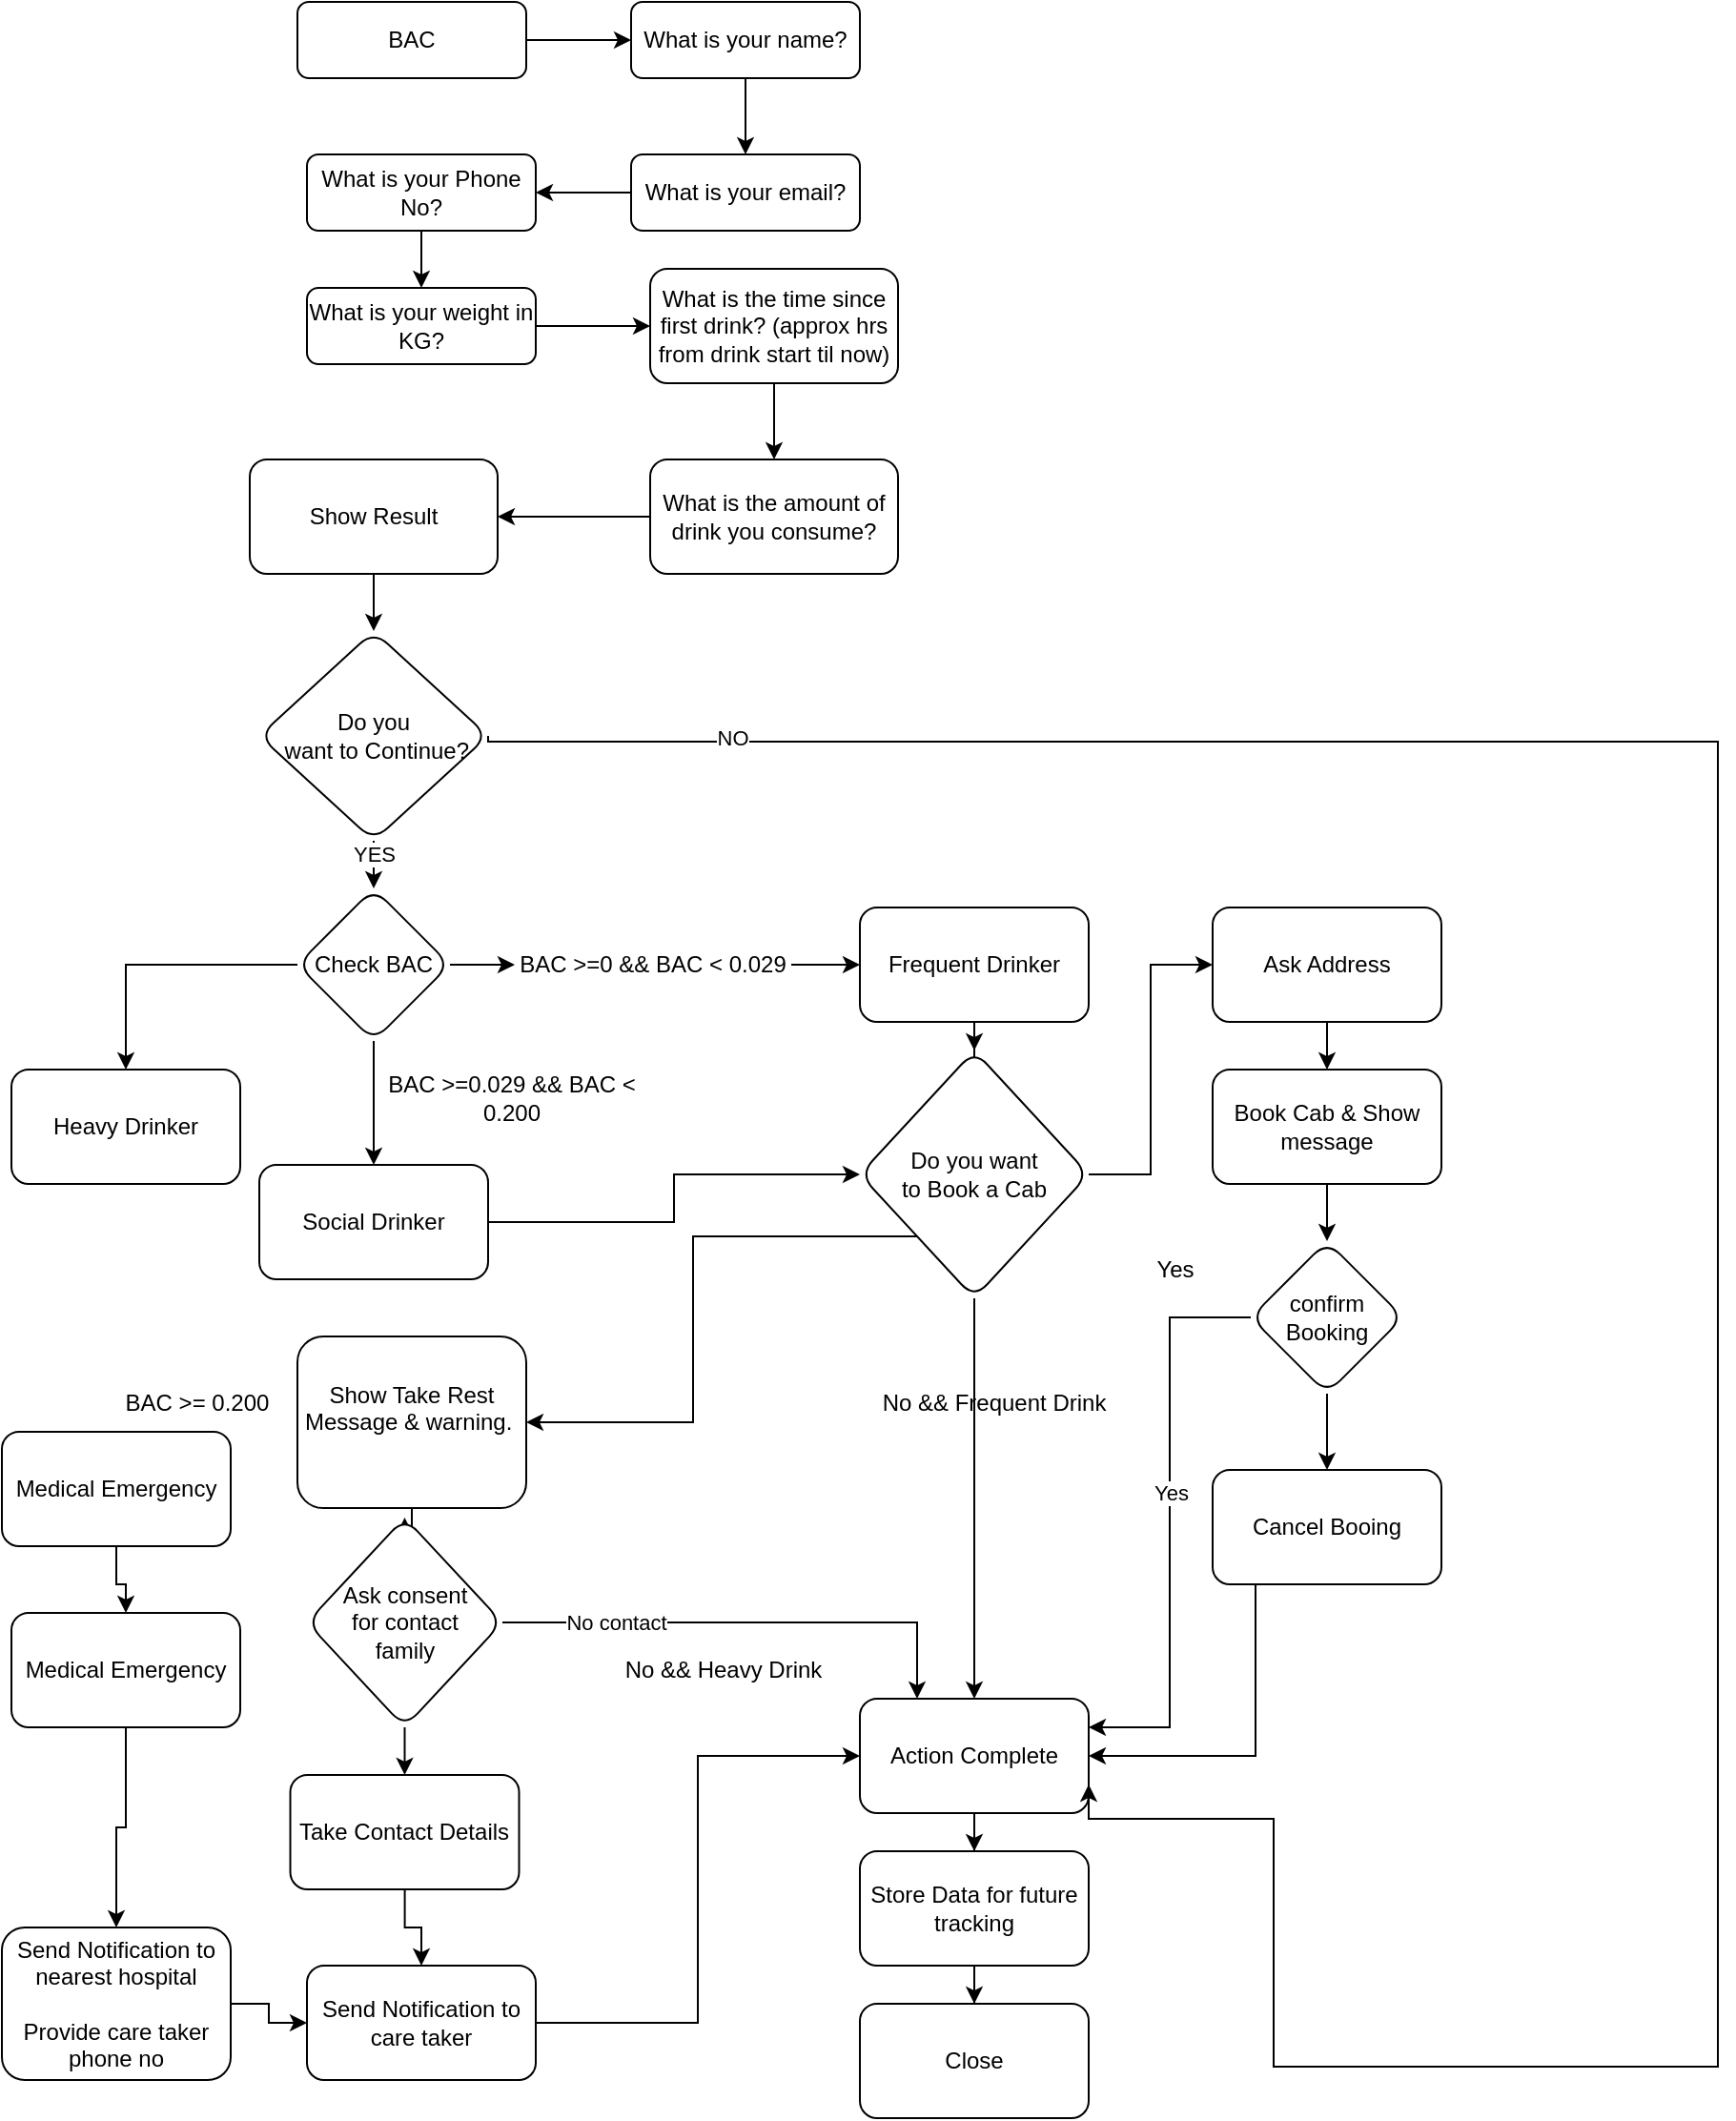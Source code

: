 <mxfile version="21.6.7" type="github">
  <diagram id="C5RBs43oDa-KdzZeNtuy" name="Page-1">
    <mxGraphModel dx="780" dy="410" grid="1" gridSize="10" guides="1" tooltips="1" connect="1" arrows="1" fold="1" page="1" pageScale="1" pageWidth="827" pageHeight="1169" math="0" shadow="0">
      <root>
        <mxCell id="WIyWlLk6GJQsqaUBKTNV-0" />
        <mxCell id="WIyWlLk6GJQsqaUBKTNV-1" parent="WIyWlLk6GJQsqaUBKTNV-0" />
        <mxCell id="RyZNCgzlQGEo0C-rfPGr-2" value="" style="edgeStyle=orthogonalEdgeStyle;rounded=0;orthogonalLoop=1;jettySize=auto;html=1;" parent="WIyWlLk6GJQsqaUBKTNV-1" source="RyZNCgzlQGEo0C-rfPGr-0" target="RyZNCgzlQGEo0C-rfPGr-1" edge="1">
          <mxGeometry relative="1" as="geometry" />
        </mxCell>
        <mxCell id="RyZNCgzlQGEo0C-rfPGr-0" value="BAC" style="rounded=1;whiteSpace=wrap;html=1;fontSize=12;glass=0;strokeWidth=1;shadow=0;" parent="WIyWlLk6GJQsqaUBKTNV-1" vertex="1">
          <mxGeometry x="155" y="40" width="120" height="40" as="geometry" />
        </mxCell>
        <mxCell id="RyZNCgzlQGEo0C-rfPGr-6" value="" style="edgeStyle=orthogonalEdgeStyle;rounded=0;orthogonalLoop=1;jettySize=auto;html=1;" parent="WIyWlLk6GJQsqaUBKTNV-1" source="RyZNCgzlQGEo0C-rfPGr-1" target="RyZNCgzlQGEo0C-rfPGr-5" edge="1">
          <mxGeometry relative="1" as="geometry" />
        </mxCell>
        <mxCell id="RyZNCgzlQGEo0C-rfPGr-1" value="What is your name?" style="rounded=1;whiteSpace=wrap;html=1;fontSize=12;glass=0;strokeWidth=1;shadow=0;" parent="WIyWlLk6GJQsqaUBKTNV-1" vertex="1">
          <mxGeometry x="330" y="40" width="120" height="40" as="geometry" />
        </mxCell>
        <mxCell id="RyZNCgzlQGEo0C-rfPGr-8" value="" style="edgeStyle=orthogonalEdgeStyle;rounded=0;orthogonalLoop=1;jettySize=auto;html=1;" parent="WIyWlLk6GJQsqaUBKTNV-1" source="RyZNCgzlQGEo0C-rfPGr-5" target="RyZNCgzlQGEo0C-rfPGr-7" edge="1">
          <mxGeometry relative="1" as="geometry" />
        </mxCell>
        <mxCell id="RyZNCgzlQGEo0C-rfPGr-5" value="What is your email?" style="rounded=1;whiteSpace=wrap;html=1;fontSize=12;glass=0;strokeWidth=1;shadow=0;" parent="WIyWlLk6GJQsqaUBKTNV-1" vertex="1">
          <mxGeometry x="330" y="120" width="120" height="40" as="geometry" />
        </mxCell>
        <mxCell id="RyZNCgzlQGEo0C-rfPGr-10" value="" style="edgeStyle=orthogonalEdgeStyle;rounded=0;orthogonalLoop=1;jettySize=auto;html=1;" parent="WIyWlLk6GJQsqaUBKTNV-1" source="RyZNCgzlQGEo0C-rfPGr-7" target="RyZNCgzlQGEo0C-rfPGr-9" edge="1">
          <mxGeometry relative="1" as="geometry" />
        </mxCell>
        <mxCell id="RyZNCgzlQGEo0C-rfPGr-7" value="What is your Phone No?" style="rounded=1;whiteSpace=wrap;html=1;fontSize=12;glass=0;strokeWidth=1;shadow=0;" parent="WIyWlLk6GJQsqaUBKTNV-1" vertex="1">
          <mxGeometry x="160" y="120" width="120" height="40" as="geometry" />
        </mxCell>
        <mxCell id="RyZNCgzlQGEo0C-rfPGr-12" value="" style="edgeStyle=orthogonalEdgeStyle;rounded=0;orthogonalLoop=1;jettySize=auto;html=1;" parent="WIyWlLk6GJQsqaUBKTNV-1" source="RyZNCgzlQGEo0C-rfPGr-9" target="RyZNCgzlQGEo0C-rfPGr-11" edge="1">
          <mxGeometry relative="1" as="geometry" />
        </mxCell>
        <mxCell id="RyZNCgzlQGEo0C-rfPGr-9" value="What is your weight in KG?" style="rounded=1;whiteSpace=wrap;html=1;fontSize=12;glass=0;strokeWidth=1;shadow=0;" parent="WIyWlLk6GJQsqaUBKTNV-1" vertex="1">
          <mxGeometry x="160" y="190" width="120" height="40" as="geometry" />
        </mxCell>
        <mxCell id="RyZNCgzlQGEo0C-rfPGr-14" value="" style="edgeStyle=orthogonalEdgeStyle;rounded=0;orthogonalLoop=1;jettySize=auto;html=1;" parent="WIyWlLk6GJQsqaUBKTNV-1" source="RyZNCgzlQGEo0C-rfPGr-11" target="RyZNCgzlQGEo0C-rfPGr-13" edge="1">
          <mxGeometry relative="1" as="geometry" />
        </mxCell>
        <mxCell id="RyZNCgzlQGEo0C-rfPGr-11" value="What is the time since first drink? (approx hrs from drink start til now)" style="rounded=1;whiteSpace=wrap;html=1;fontSize=12;glass=0;strokeWidth=1;shadow=0;" parent="WIyWlLk6GJQsqaUBKTNV-1" vertex="1">
          <mxGeometry x="340" y="180" width="130" height="60" as="geometry" />
        </mxCell>
        <mxCell id="RyZNCgzlQGEo0C-rfPGr-21" value="" style="edgeStyle=orthogonalEdgeStyle;rounded=0;orthogonalLoop=1;jettySize=auto;html=1;" parent="WIyWlLk6GJQsqaUBKTNV-1" source="RyZNCgzlQGEo0C-rfPGr-13" target="RyZNCgzlQGEo0C-rfPGr-20" edge="1">
          <mxGeometry relative="1" as="geometry" />
        </mxCell>
        <mxCell id="RyZNCgzlQGEo0C-rfPGr-13" value="What is the amount of drink you consume?" style="rounded=1;whiteSpace=wrap;html=1;fontSize=12;glass=0;strokeWidth=1;shadow=0;" parent="WIyWlLk6GJQsqaUBKTNV-1" vertex="1">
          <mxGeometry x="340" y="280" width="130" height="60" as="geometry" />
        </mxCell>
        <mxCell id="RyZNCgzlQGEo0C-rfPGr-23" value="" style="edgeStyle=orthogonalEdgeStyle;rounded=0;orthogonalLoop=1;jettySize=auto;html=1;exitX=0.5;exitY=1;exitDx=0;exitDy=0;" parent="WIyWlLk6GJQsqaUBKTNV-1" source="g4Tmy_cBq8NnA4SzaI21-0" target="RyZNCgzlQGEo0C-rfPGr-22" edge="1">
          <mxGeometry relative="1" as="geometry" />
        </mxCell>
        <mxCell id="g4Tmy_cBq8NnA4SzaI21-4" value="YES" style="edgeLabel;html=1;align=center;verticalAlign=middle;resizable=0;points=[];" vertex="1" connectable="0" parent="RyZNCgzlQGEo0C-rfPGr-23">
          <mxGeometry x="0.333" relative="1" as="geometry">
            <mxPoint as="offset" />
          </mxGeometry>
        </mxCell>
        <mxCell id="g4Tmy_cBq8NnA4SzaI21-1" value="" style="edgeStyle=orthogonalEdgeStyle;rounded=0;orthogonalLoop=1;jettySize=auto;html=1;" edge="1" parent="WIyWlLk6GJQsqaUBKTNV-1" source="RyZNCgzlQGEo0C-rfPGr-20" target="g4Tmy_cBq8NnA4SzaI21-0">
          <mxGeometry relative="1" as="geometry" />
        </mxCell>
        <mxCell id="RyZNCgzlQGEo0C-rfPGr-20" value="Show Result" style="rounded=1;whiteSpace=wrap;html=1;fontSize=12;glass=0;strokeWidth=1;shadow=0;" parent="WIyWlLk6GJQsqaUBKTNV-1" vertex="1">
          <mxGeometry x="130" y="280" width="130" height="60" as="geometry" />
        </mxCell>
        <mxCell id="RyZNCgzlQGEo0C-rfPGr-25" value="" style="edgeStyle=orthogonalEdgeStyle;rounded=0;orthogonalLoop=1;jettySize=auto;html=1;" parent="WIyWlLk6GJQsqaUBKTNV-1" source="RyZNCgzlQGEo0C-rfPGr-26" target="RyZNCgzlQGEo0C-rfPGr-24" edge="1">
          <mxGeometry relative="1" as="geometry" />
        </mxCell>
        <mxCell id="RyZNCgzlQGEo0C-rfPGr-30" value="" style="edgeStyle=orthogonalEdgeStyle;rounded=0;orthogonalLoop=1;jettySize=auto;html=1;" parent="WIyWlLk6GJQsqaUBKTNV-1" source="RyZNCgzlQGEo0C-rfPGr-22" target="RyZNCgzlQGEo0C-rfPGr-29" edge="1">
          <mxGeometry relative="1" as="geometry" />
        </mxCell>
        <mxCell id="g4Tmy_cBq8NnA4SzaI21-30" style="edgeStyle=orthogonalEdgeStyle;rounded=0;orthogonalLoop=1;jettySize=auto;html=1;entryX=0.5;entryY=0;entryDx=0;entryDy=0;" edge="1" parent="WIyWlLk6GJQsqaUBKTNV-1" source="RyZNCgzlQGEo0C-rfPGr-22" target="g4Tmy_cBq8NnA4SzaI21-29">
          <mxGeometry relative="1" as="geometry" />
        </mxCell>
        <mxCell id="RyZNCgzlQGEo0C-rfPGr-22" value="Check BAC" style="rhombus;whiteSpace=wrap;html=1;rounded=1;glass=0;strokeWidth=1;shadow=0;" parent="WIyWlLk6GJQsqaUBKTNV-1" vertex="1">
          <mxGeometry x="155" y="505" width="80" height="80" as="geometry" />
        </mxCell>
        <mxCell id="RyZNCgzlQGEo0C-rfPGr-28" value="" style="edgeStyle=orthogonalEdgeStyle;rounded=0;orthogonalLoop=1;jettySize=auto;html=1;" parent="WIyWlLk6GJQsqaUBKTNV-1" source="RyZNCgzlQGEo0C-rfPGr-24" target="RyZNCgzlQGEo0C-rfPGr-27" edge="1">
          <mxGeometry relative="1" as="geometry" />
        </mxCell>
        <mxCell id="RyZNCgzlQGEo0C-rfPGr-24" value="Frequent Drinker" style="whiteSpace=wrap;html=1;rounded=1;glass=0;strokeWidth=1;shadow=0;" parent="WIyWlLk6GJQsqaUBKTNV-1" vertex="1">
          <mxGeometry x="450" y="515" width="120" height="60" as="geometry" />
        </mxCell>
        <mxCell id="RyZNCgzlQGEo0C-rfPGr-34" value="" style="edgeStyle=orthogonalEdgeStyle;rounded=0;orthogonalLoop=1;jettySize=auto;html=1;" parent="WIyWlLk6GJQsqaUBKTNV-1" source="RyZNCgzlQGEo0C-rfPGr-27" target="RyZNCgzlQGEo0C-rfPGr-33" edge="1">
          <mxGeometry relative="1" as="geometry" />
        </mxCell>
        <mxCell id="RyZNCgzlQGEo0C-rfPGr-40" style="edgeStyle=orthogonalEdgeStyle;rounded=0;orthogonalLoop=1;jettySize=auto;html=1;exitX=0;exitY=1;exitDx=0;exitDy=0;entryX=1;entryY=0.5;entryDx=0;entryDy=0;" parent="WIyWlLk6GJQsqaUBKTNV-1" source="RyZNCgzlQGEo0C-rfPGr-27" target="RyZNCgzlQGEo0C-rfPGr-37" edge="1">
          <mxGeometry relative="1" as="geometry" />
        </mxCell>
        <mxCell id="RyZNCgzlQGEo0C-rfPGr-46" value="" style="edgeStyle=orthogonalEdgeStyle;rounded=0;orthogonalLoop=1;jettySize=auto;html=1;entryX=0;entryY=0.5;entryDx=0;entryDy=0;" parent="WIyWlLk6GJQsqaUBKTNV-1" source="RyZNCgzlQGEo0C-rfPGr-27" target="RyZNCgzlQGEo0C-rfPGr-45" edge="1">
          <mxGeometry relative="1" as="geometry" />
        </mxCell>
        <mxCell id="RyZNCgzlQGEo0C-rfPGr-27" value="Do you want &lt;br&gt;to Book a Cab" style="rhombus;whiteSpace=wrap;html=1;rounded=1;glass=0;strokeWidth=1;shadow=0;" parent="WIyWlLk6GJQsqaUBKTNV-1" vertex="1">
          <mxGeometry x="450" y="590" width="120" height="130" as="geometry" />
        </mxCell>
        <mxCell id="g4Tmy_cBq8NnA4SzaI21-17" style="edgeStyle=orthogonalEdgeStyle;rounded=0;orthogonalLoop=1;jettySize=auto;html=1;entryX=0;entryY=0.5;entryDx=0;entryDy=0;" edge="1" parent="WIyWlLk6GJQsqaUBKTNV-1" source="RyZNCgzlQGEo0C-rfPGr-29" target="RyZNCgzlQGEo0C-rfPGr-27">
          <mxGeometry relative="1" as="geometry" />
        </mxCell>
        <mxCell id="RyZNCgzlQGEo0C-rfPGr-29" value="Social Drinker" style="whiteSpace=wrap;html=1;rounded=1;glass=0;strokeWidth=1;shadow=0;" parent="WIyWlLk6GJQsqaUBKTNV-1" vertex="1">
          <mxGeometry x="135" y="650" width="120" height="60" as="geometry" />
        </mxCell>
        <mxCell id="RyZNCgzlQGEo0C-rfPGr-31" value="BAC &amp;gt;=0.029 &amp;amp;&amp;amp; BAC &amp;lt; 0.200" style="text;html=1;strokeColor=none;fillColor=none;align=center;verticalAlign=middle;whiteSpace=wrap;rounded=0;" parent="WIyWlLk6GJQsqaUBKTNV-1" vertex="1">
          <mxGeometry x="195" y="600" width="145" height="30" as="geometry" />
        </mxCell>
        <mxCell id="RyZNCgzlQGEo0C-rfPGr-52" value="" style="edgeStyle=orthogonalEdgeStyle;rounded=0;orthogonalLoop=1;jettySize=auto;html=1;" parent="WIyWlLk6GJQsqaUBKTNV-1" source="RyZNCgzlQGEo0C-rfPGr-33" target="RyZNCgzlQGEo0C-rfPGr-51" edge="1">
          <mxGeometry relative="1" as="geometry" />
        </mxCell>
        <mxCell id="RyZNCgzlQGEo0C-rfPGr-33" value="Action Complete" style="whiteSpace=wrap;html=1;rounded=1;glass=0;strokeWidth=1;shadow=0;" parent="WIyWlLk6GJQsqaUBKTNV-1" vertex="1">
          <mxGeometry x="450" y="930" width="120" height="60" as="geometry" />
        </mxCell>
        <mxCell id="RyZNCgzlQGEo0C-rfPGr-36" value="No &amp;amp;&amp;amp; Frequent Drink" style="text;html=1;align=center;verticalAlign=middle;resizable=0;points=[];autosize=1;strokeColor=none;fillColor=none;" parent="WIyWlLk6GJQsqaUBKTNV-1" vertex="1">
          <mxGeometry x="450" y="760" width="140" height="30" as="geometry" />
        </mxCell>
        <mxCell id="g4Tmy_cBq8NnA4SzaI21-19" value="" style="edgeStyle=orthogonalEdgeStyle;rounded=0;orthogonalLoop=1;jettySize=auto;html=1;" edge="1" parent="WIyWlLk6GJQsqaUBKTNV-1" source="RyZNCgzlQGEo0C-rfPGr-37" target="g4Tmy_cBq8NnA4SzaI21-18">
          <mxGeometry relative="1" as="geometry" />
        </mxCell>
        <mxCell id="RyZNCgzlQGEo0C-rfPGr-37" value="Show Take Rest Message &amp;amp; warning.&amp;nbsp;&lt;br&gt;&lt;br&gt;" style="whiteSpace=wrap;html=1;rounded=1;glass=0;strokeWidth=1;shadow=0;" parent="WIyWlLk6GJQsqaUBKTNV-1" vertex="1">
          <mxGeometry x="155" y="740" width="120" height="90" as="geometry" />
        </mxCell>
        <mxCell id="RyZNCgzlQGEo0C-rfPGr-39" value="No &amp;amp;&amp;amp; Heavy Drink" style="text;html=1;align=center;verticalAlign=middle;resizable=0;points=[];autosize=1;strokeColor=none;fillColor=none;" parent="WIyWlLk6GJQsqaUBKTNV-1" vertex="1">
          <mxGeometry x="313" y="900" width="130" height="30" as="geometry" />
        </mxCell>
        <mxCell id="RyZNCgzlQGEo0C-rfPGr-44" style="edgeStyle=orthogonalEdgeStyle;rounded=0;orthogonalLoop=1;jettySize=auto;html=1;entryX=0;entryY=0.5;entryDx=0;entryDy=0;" parent="WIyWlLk6GJQsqaUBKTNV-1" source="RyZNCgzlQGEo0C-rfPGr-43" target="RyZNCgzlQGEo0C-rfPGr-33" edge="1">
          <mxGeometry relative="1" as="geometry" />
        </mxCell>
        <mxCell id="RyZNCgzlQGEo0C-rfPGr-49" value="" style="edgeStyle=orthogonalEdgeStyle;rounded=0;orthogonalLoop=1;jettySize=auto;html=1;" parent="WIyWlLk6GJQsqaUBKTNV-1" source="RyZNCgzlQGEo0C-rfPGr-45" target="RyZNCgzlQGEo0C-rfPGr-48" edge="1">
          <mxGeometry relative="1" as="geometry" />
        </mxCell>
        <mxCell id="RyZNCgzlQGEo0C-rfPGr-45" value="Ask Address" style="whiteSpace=wrap;html=1;rounded=1;glass=0;strokeWidth=1;shadow=0;" parent="WIyWlLk6GJQsqaUBKTNV-1" vertex="1">
          <mxGeometry x="635" y="515" width="120" height="60" as="geometry" />
        </mxCell>
        <mxCell id="RyZNCgzlQGEo0C-rfPGr-47" value="Yes" style="text;html=1;align=center;verticalAlign=middle;resizable=0;points=[];autosize=1;strokeColor=none;fillColor=none;" parent="WIyWlLk6GJQsqaUBKTNV-1" vertex="1">
          <mxGeometry x="595" y="690" width="40" height="30" as="geometry" />
        </mxCell>
        <mxCell id="g4Tmy_cBq8NnA4SzaI21-9" value="" style="edgeStyle=orthogonalEdgeStyle;rounded=0;orthogonalLoop=1;jettySize=auto;html=1;" edge="1" parent="WIyWlLk6GJQsqaUBKTNV-1" source="RyZNCgzlQGEo0C-rfPGr-48" target="g4Tmy_cBq8NnA4SzaI21-8">
          <mxGeometry relative="1" as="geometry" />
        </mxCell>
        <mxCell id="RyZNCgzlQGEo0C-rfPGr-48" value="Book Cab &amp;amp; Show message" style="whiteSpace=wrap;html=1;rounded=1;glass=0;strokeWidth=1;shadow=0;" parent="WIyWlLk6GJQsqaUBKTNV-1" vertex="1">
          <mxGeometry x="635" y="600" width="120" height="60" as="geometry" />
        </mxCell>
        <mxCell id="RyZNCgzlQGEo0C-rfPGr-54" value="" style="edgeStyle=orthogonalEdgeStyle;rounded=0;orthogonalLoop=1;jettySize=auto;html=1;" parent="WIyWlLk6GJQsqaUBKTNV-1" source="RyZNCgzlQGEo0C-rfPGr-51" target="RyZNCgzlQGEo0C-rfPGr-53" edge="1">
          <mxGeometry relative="1" as="geometry" />
        </mxCell>
        <mxCell id="RyZNCgzlQGEo0C-rfPGr-51" value="Store Data for future tracking" style="whiteSpace=wrap;html=1;rounded=1;glass=0;strokeWidth=1;shadow=0;" parent="WIyWlLk6GJQsqaUBKTNV-1" vertex="1">
          <mxGeometry x="450" y="1010" width="120" height="60" as="geometry" />
        </mxCell>
        <mxCell id="RyZNCgzlQGEo0C-rfPGr-53" value="Close" style="whiteSpace=wrap;html=1;rounded=1;glass=0;strokeWidth=1;shadow=0;" parent="WIyWlLk6GJQsqaUBKTNV-1" vertex="1">
          <mxGeometry x="450" y="1090" width="120" height="60" as="geometry" />
        </mxCell>
        <mxCell id="RyZNCgzlQGEo0C-rfPGr-43" value="Send Notification to care taker" style="rounded=1;whiteSpace=wrap;html=1;" parent="WIyWlLk6GJQsqaUBKTNV-1" vertex="1">
          <mxGeometry x="160" y="1070" width="120" height="60" as="geometry" />
        </mxCell>
        <mxCell id="RyZNCgzlQGEo0C-rfPGr-57" value="BAC &amp;gt;= 0.200" style="text;html=1;strokeColor=none;fillColor=none;align=center;verticalAlign=middle;whiteSpace=wrap;rounded=0;" parent="WIyWlLk6GJQsqaUBKTNV-1" vertex="1">
          <mxGeometry x="30" y="760" width="145" height="30" as="geometry" />
        </mxCell>
        <mxCell id="RyZNCgzlQGEo0C-rfPGr-60" value="" style="edgeStyle=orthogonalEdgeStyle;rounded=0;orthogonalLoop=1;jettySize=auto;html=1;" parent="WIyWlLk6GJQsqaUBKTNV-1" source="RyZNCgzlQGEo0C-rfPGr-58" target="RyZNCgzlQGEo0C-rfPGr-59" edge="1">
          <mxGeometry relative="1" as="geometry" />
        </mxCell>
        <mxCell id="RyZNCgzlQGEo0C-rfPGr-58" value="Medical Emergency" style="whiteSpace=wrap;html=1;rounded=1;glass=0;strokeWidth=1;shadow=0;" parent="WIyWlLk6GJQsqaUBKTNV-1" vertex="1">
          <mxGeometry y="790" width="120" height="60" as="geometry" />
        </mxCell>
        <mxCell id="RyZNCgzlQGEo0C-rfPGr-64" value="" style="edgeStyle=orthogonalEdgeStyle;rounded=0;orthogonalLoop=1;jettySize=auto;html=1;" parent="WIyWlLk6GJQsqaUBKTNV-1" source="RyZNCgzlQGEo0C-rfPGr-59" target="RyZNCgzlQGEo0C-rfPGr-63" edge="1">
          <mxGeometry relative="1" as="geometry" />
        </mxCell>
        <mxCell id="RyZNCgzlQGEo0C-rfPGr-59" value="Medical Emergency" style="whiteSpace=wrap;html=1;rounded=1;glass=0;strokeWidth=1;shadow=0;" parent="WIyWlLk6GJQsqaUBKTNV-1" vertex="1">
          <mxGeometry x="5" y="885" width="120" height="60" as="geometry" />
        </mxCell>
        <mxCell id="RyZNCgzlQGEo0C-rfPGr-65" value="" style="edgeStyle=orthogonalEdgeStyle;rounded=0;orthogonalLoop=1;jettySize=auto;html=1;" parent="WIyWlLk6GJQsqaUBKTNV-1" source="RyZNCgzlQGEo0C-rfPGr-63" target="RyZNCgzlQGEo0C-rfPGr-43" edge="1">
          <mxGeometry relative="1" as="geometry" />
        </mxCell>
        <mxCell id="RyZNCgzlQGEo0C-rfPGr-63" value="Send Notification to nearest hospital&lt;br&gt;&lt;br&gt;Provide care taker phone no" style="whiteSpace=wrap;html=1;rounded=1;glass=0;strokeWidth=1;shadow=0;" parent="WIyWlLk6GJQsqaUBKTNV-1" vertex="1">
          <mxGeometry y="1050" width="120" height="80" as="geometry" />
        </mxCell>
        <mxCell id="g4Tmy_cBq8NnA4SzaI21-3" value="" style="edgeStyle=orthogonalEdgeStyle;rounded=0;orthogonalLoop=1;jettySize=auto;html=1;entryX=1;entryY=0.75;entryDx=0;entryDy=0;exitX=1;exitY=0.5;exitDx=0;exitDy=0;" edge="1" parent="WIyWlLk6GJQsqaUBKTNV-1" source="g4Tmy_cBq8NnA4SzaI21-0" target="RyZNCgzlQGEo0C-rfPGr-33">
          <mxGeometry relative="1" as="geometry">
            <mxPoint x="282" y="427.5" as="sourcePoint" />
            <mxPoint x="597" y="992.5" as="targetPoint" />
            <Array as="points">
              <mxPoint x="255" y="428" />
              <mxPoint x="900" y="428" />
              <mxPoint x="900" y="1123" />
              <mxPoint x="667" y="1123" />
              <mxPoint x="667" y="993" />
              <mxPoint x="570" y="993" />
            </Array>
          </mxGeometry>
        </mxCell>
        <mxCell id="g4Tmy_cBq8NnA4SzaI21-5" value="NO" style="edgeLabel;html=1;align=center;verticalAlign=middle;resizable=0;points=[];" vertex="1" connectable="0" parent="g4Tmy_cBq8NnA4SzaI21-3">
          <mxGeometry x="-0.856" y="2" relative="1" as="geometry">
            <mxPoint as="offset" />
          </mxGeometry>
        </mxCell>
        <mxCell id="g4Tmy_cBq8NnA4SzaI21-0" value="Do you&lt;br&gt;&amp;nbsp;want to Continue?" style="rhombus;whiteSpace=wrap;html=1;rounded=1;glass=0;strokeWidth=1;shadow=0;" vertex="1" parent="WIyWlLk6GJQsqaUBKTNV-1">
          <mxGeometry x="135" y="370" width="120" height="110" as="geometry" />
        </mxCell>
        <mxCell id="g4Tmy_cBq8NnA4SzaI21-7" value="" style="edgeStyle=orthogonalEdgeStyle;rounded=0;orthogonalLoop=1;jettySize=auto;html=1;" edge="1" parent="WIyWlLk6GJQsqaUBKTNV-1" source="RyZNCgzlQGEo0C-rfPGr-22" target="RyZNCgzlQGEo0C-rfPGr-26">
          <mxGeometry relative="1" as="geometry">
            <mxPoint x="235" y="545" as="sourcePoint" />
            <mxPoint x="450" y="545" as="targetPoint" />
          </mxGeometry>
        </mxCell>
        <mxCell id="RyZNCgzlQGEo0C-rfPGr-26" value="BAC &amp;gt;=0 &amp;amp;&amp;amp; BAC &amp;lt; 0.029" style="text;html=1;strokeColor=none;fillColor=none;align=center;verticalAlign=middle;whiteSpace=wrap;rounded=0;" parent="WIyWlLk6GJQsqaUBKTNV-1" vertex="1">
          <mxGeometry x="269" y="530" width="145" height="30" as="geometry" />
        </mxCell>
        <mxCell id="g4Tmy_cBq8NnA4SzaI21-10" style="edgeStyle=orthogonalEdgeStyle;rounded=0;orthogonalLoop=1;jettySize=auto;html=1;entryX=1;entryY=0.25;entryDx=0;entryDy=0;" edge="1" parent="WIyWlLk6GJQsqaUBKTNV-1" source="g4Tmy_cBq8NnA4SzaI21-8" target="RyZNCgzlQGEo0C-rfPGr-33">
          <mxGeometry relative="1" as="geometry" />
        </mxCell>
        <mxCell id="g4Tmy_cBq8NnA4SzaI21-11" value="Yes" style="edgeLabel;html=1;align=center;verticalAlign=middle;resizable=0;points=[];" vertex="1" connectable="0" parent="g4Tmy_cBq8NnA4SzaI21-10">
          <mxGeometry x="-0.108" relative="1" as="geometry">
            <mxPoint as="offset" />
          </mxGeometry>
        </mxCell>
        <mxCell id="g4Tmy_cBq8NnA4SzaI21-15" value="" style="edgeStyle=orthogonalEdgeStyle;rounded=0;orthogonalLoop=1;jettySize=auto;html=1;" edge="1" parent="WIyWlLk6GJQsqaUBKTNV-1" source="g4Tmy_cBq8NnA4SzaI21-8" target="g4Tmy_cBq8NnA4SzaI21-14">
          <mxGeometry relative="1" as="geometry" />
        </mxCell>
        <mxCell id="g4Tmy_cBq8NnA4SzaI21-8" value="confirm Booking" style="rhombus;whiteSpace=wrap;html=1;rounded=1;glass=0;strokeWidth=1;shadow=0;" vertex="1" parent="WIyWlLk6GJQsqaUBKTNV-1">
          <mxGeometry x="655" y="690" width="80" height="80" as="geometry" />
        </mxCell>
        <mxCell id="g4Tmy_cBq8NnA4SzaI21-16" style="edgeStyle=orthogonalEdgeStyle;rounded=0;orthogonalLoop=1;jettySize=auto;html=1;entryX=1;entryY=0.5;entryDx=0;entryDy=0;" edge="1" parent="WIyWlLk6GJQsqaUBKTNV-1" target="RyZNCgzlQGEo0C-rfPGr-33">
          <mxGeometry relative="1" as="geometry">
            <mxPoint x="745" y="855" as="sourcePoint" />
            <mxPoint x="680" y="975" as="targetPoint" />
          </mxGeometry>
        </mxCell>
        <mxCell id="g4Tmy_cBq8NnA4SzaI21-14" value="Cancel Booing" style="rounded=1;whiteSpace=wrap;html=1;glass=0;strokeWidth=1;shadow=0;" vertex="1" parent="WIyWlLk6GJQsqaUBKTNV-1">
          <mxGeometry x="635" y="810" width="120" height="60" as="geometry" />
        </mxCell>
        <mxCell id="g4Tmy_cBq8NnA4SzaI21-20" style="edgeStyle=orthogonalEdgeStyle;rounded=0;orthogonalLoop=1;jettySize=auto;html=1;entryX=0.25;entryY=0;entryDx=0;entryDy=0;" edge="1" parent="WIyWlLk6GJQsqaUBKTNV-1" source="g4Tmy_cBq8NnA4SzaI21-18" target="RyZNCgzlQGEo0C-rfPGr-33">
          <mxGeometry relative="1" as="geometry" />
        </mxCell>
        <mxCell id="g4Tmy_cBq8NnA4SzaI21-21" value="No contact" style="edgeLabel;html=1;align=center;verticalAlign=middle;resizable=0;points=[];" vertex="1" connectable="0" parent="g4Tmy_cBq8NnA4SzaI21-20">
          <mxGeometry x="-0.543" relative="1" as="geometry">
            <mxPoint as="offset" />
          </mxGeometry>
        </mxCell>
        <mxCell id="g4Tmy_cBq8NnA4SzaI21-27" style="edgeStyle=orthogonalEdgeStyle;rounded=0;orthogonalLoop=1;jettySize=auto;html=1;exitX=0.5;exitY=1;exitDx=0;exitDy=0;entryX=0.5;entryY=0;entryDx=0;entryDy=0;" edge="1" parent="WIyWlLk6GJQsqaUBKTNV-1" source="g4Tmy_cBq8NnA4SzaI21-18" target="g4Tmy_cBq8NnA4SzaI21-26">
          <mxGeometry relative="1" as="geometry" />
        </mxCell>
        <mxCell id="g4Tmy_cBq8NnA4SzaI21-18" value="Ask consent &lt;br&gt;for contact &lt;br&gt;family" style="rhombus;whiteSpace=wrap;html=1;rounded=1;glass=0;strokeWidth=1;shadow=0;" vertex="1" parent="WIyWlLk6GJQsqaUBKTNV-1">
          <mxGeometry x="160" y="835" width="102.5" height="110" as="geometry" />
        </mxCell>
        <mxCell id="g4Tmy_cBq8NnA4SzaI21-28" value="" style="edgeStyle=orthogonalEdgeStyle;rounded=0;orthogonalLoop=1;jettySize=auto;html=1;" edge="1" parent="WIyWlLk6GJQsqaUBKTNV-1" source="g4Tmy_cBq8NnA4SzaI21-26" target="RyZNCgzlQGEo0C-rfPGr-43">
          <mxGeometry relative="1" as="geometry" />
        </mxCell>
        <mxCell id="g4Tmy_cBq8NnA4SzaI21-26" value="Take Contact Details" style="rounded=1;whiteSpace=wrap;html=1;" vertex="1" parent="WIyWlLk6GJQsqaUBKTNV-1">
          <mxGeometry x="151.25" y="970" width="120" height="60" as="geometry" />
        </mxCell>
        <mxCell id="g4Tmy_cBq8NnA4SzaI21-29" value="Heavy Drinker" style="whiteSpace=wrap;html=1;rounded=1;glass=0;strokeWidth=1;shadow=0;" vertex="1" parent="WIyWlLk6GJQsqaUBKTNV-1">
          <mxGeometry x="5" y="600" width="120" height="60" as="geometry" />
        </mxCell>
      </root>
    </mxGraphModel>
  </diagram>
</mxfile>
